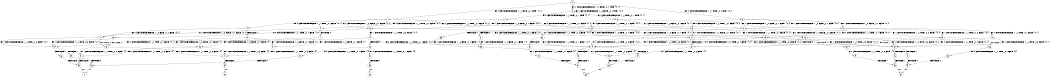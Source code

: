 digraph BCG {
size = "7, 10.5";
center = TRUE;
node [shape = circle];
0 [peripheries = 2];
0 -> 1 [label = "EX !0 !ATOMIC_EXCH_BRANCH (1, +1, TRUE, +0, 1, TRUE) !{0, 1}"];
0 -> 2 [label = "EX !1 !ATOMIC_EXCH_BRANCH (1, +0, FALSE, +0, 1, TRUE) !{0, 1}"];
0 -> 3 [label = "EX !0 !ATOMIC_EXCH_BRANCH (1, +1, TRUE, +0, 1, TRUE) !{0, 1}"];
1 -> 4 [label = "EX !0 !ATOMIC_EXCH_BRANCH (1, +1, TRUE, +0, 1, FALSE) !{0, 1}"];
1 -> 5 [label = "EX !1 !ATOMIC_EXCH_BRANCH (1, +0, FALSE, +0, 1, FALSE) !{0, 1}"];
1 -> 6 [label = "EX !0 !ATOMIC_EXCH_BRANCH (1, +1, TRUE, +0, 1, FALSE) !{0, 1}"];
2 -> 2 [label = "EX !1 !ATOMIC_EXCH_BRANCH (1, +0, FALSE, +0, 1, TRUE) !{0, 1}"];
2 -> 7 [label = "EX !0 !ATOMIC_EXCH_BRANCH (1, +1, TRUE, +0, 1, TRUE) !{0, 1}"];
2 -> 8 [label = "EX !0 !ATOMIC_EXCH_BRANCH (1, +1, TRUE, +0, 1, TRUE) !{0, 1}"];
3 -> 9 [label = "EX !1 !ATOMIC_EXCH_BRANCH (1, +0, FALSE, +0, 1, FALSE) !{0, 1}"];
3 -> 6 [label = "EX !0 !ATOMIC_EXCH_BRANCH (1, +1, TRUE, +0, 1, FALSE) !{0, 1}"];
3 -> 10 [label = "EX !1 !ATOMIC_EXCH_BRANCH (1, +0, FALSE, +0, 1, FALSE) !{0, 1}"];
4 -> 11 [label = "EX !1 !ATOMIC_EXCH_BRANCH (1, +0, FALSE, +0, 1, FALSE) !{0, 1}"];
4 -> 12 [label = "TERMINATE !0"];
5 -> 13 [label = "EX !0 !ATOMIC_EXCH_BRANCH (1, +1, TRUE, +0, 1, FALSE) !{0, 1}"];
5 -> 14 [label = "EX !1 !ATOMIC_EXCH_BRANCH (1, +1, TRUE, +0, 3, FALSE) !{0, 1}"];
5 -> 15 [label = "EX !0 !ATOMIC_EXCH_BRANCH (1, +1, TRUE, +0, 1, FALSE) !{0, 1}"];
6 -> 16 [label = "EX !1 !ATOMIC_EXCH_BRANCH (1, +0, FALSE, +0, 1, FALSE) !{0, 1}"];
6 -> 17 [label = "EX !1 !ATOMIC_EXCH_BRANCH (1, +0, FALSE, +0, 1, FALSE) !{0, 1}"];
6 -> 18 [label = "TERMINATE !0"];
7 -> 19 [label = "EX !0 !ATOMIC_EXCH_BRANCH (1, +1, TRUE, +0, 1, FALSE) !{0, 1}"];
7 -> 5 [label = "EX !1 !ATOMIC_EXCH_BRANCH (1, +0, FALSE, +0, 1, FALSE) !{0, 1}"];
7 -> 20 [label = "EX !0 !ATOMIC_EXCH_BRANCH (1, +1, TRUE, +0, 1, FALSE) !{0, 1}"];
8 -> 9 [label = "EX !1 !ATOMIC_EXCH_BRANCH (1, +0, FALSE, +0, 1, FALSE) !{0, 1}"];
8 -> 20 [label = "EX !0 !ATOMIC_EXCH_BRANCH (1, +1, TRUE, +0, 1, FALSE) !{0, 1}"];
8 -> 10 [label = "EX !1 !ATOMIC_EXCH_BRANCH (1, +0, FALSE, +0, 1, FALSE) !{0, 1}"];
9 -> 21 [label = "EX !0 !ATOMIC_EXCH_BRANCH (1, +1, TRUE, +0, 1, FALSE) !{0, 1}"];
9 -> 22 [label = "EX !1 !ATOMIC_EXCH_BRANCH (1, +1, TRUE, +0, 3, FALSE) !{0, 1}"];
9 -> 15 [label = "EX !0 !ATOMIC_EXCH_BRANCH (1, +1, TRUE, +0, 1, FALSE) !{0, 1}"];
10 -> 22 [label = "EX !1 !ATOMIC_EXCH_BRANCH (1, +1, TRUE, +0, 3, FALSE) !{0, 1}"];
10 -> 15 [label = "EX !0 !ATOMIC_EXCH_BRANCH (1, +1, TRUE, +0, 1, FALSE) !{0, 1}"];
10 -> 23 [label = "EX !1 !ATOMIC_EXCH_BRANCH (1, +1, TRUE, +0, 3, FALSE) !{0, 1}"];
11 -> 24 [label = "EX !1 !ATOMIC_EXCH_BRANCH (1, +1, TRUE, +0, 3, FALSE) !{0, 1}"];
11 -> 25 [label = "TERMINATE !0"];
12 -> 26 [label = "EX !1 !ATOMIC_EXCH_BRANCH (1, +0, FALSE, +0, 1, FALSE) !{1}"];
12 -> 27 [label = "EX !1 !ATOMIC_EXCH_BRANCH (1, +0, FALSE, +0, 1, FALSE) !{1}"];
13 -> 24 [label = "EX !1 !ATOMIC_EXCH_BRANCH (1, +1, TRUE, +0, 3, FALSE) !{0, 1}"];
13 -> 25 [label = "TERMINATE !0"];
14 -> 24 [label = "EX !0 !ATOMIC_EXCH_BRANCH (1, +1, TRUE, +0, 1, FALSE) !{0, 1}"];
14 -> 28 [label = "TERMINATE !1"];
14 -> 29 [label = "EX !0 !ATOMIC_EXCH_BRANCH (1, +1, TRUE, +0, 1, FALSE) !{0, 1}"];
15 -> 30 [label = "EX !1 !ATOMIC_EXCH_BRANCH (1, +1, TRUE, +0, 3, FALSE) !{0, 1}"];
15 -> 29 [label = "EX !1 !ATOMIC_EXCH_BRANCH (1, +1, TRUE, +0, 3, FALSE) !{0, 1}"];
15 -> 31 [label = "TERMINATE !0"];
16 -> 30 [label = "EX !1 !ATOMIC_EXCH_BRANCH (1, +1, TRUE, +0, 3, FALSE) !{0, 1}"];
16 -> 32 [label = "TERMINATE !0"];
17 -> 30 [label = "EX !1 !ATOMIC_EXCH_BRANCH (1, +1, TRUE, +0, 3, FALSE) !{0, 1}"];
17 -> 29 [label = "EX !1 !ATOMIC_EXCH_BRANCH (1, +1, TRUE, +0, 3, FALSE) !{0, 1}"];
17 -> 31 [label = "TERMINATE !0"];
18 -> 33 [label = "EX !1 !ATOMIC_EXCH_BRANCH (1, +0, FALSE, +0, 1, FALSE) !{1}"];
19 -> 11 [label = "EX !1 !ATOMIC_EXCH_BRANCH (1, +0, FALSE, +0, 1, FALSE) !{0, 1}"];
19 -> 34 [label = "TERMINATE !0"];
20 -> 16 [label = "EX !1 !ATOMIC_EXCH_BRANCH (1, +0, FALSE, +0, 1, FALSE) !{0, 1}"];
20 -> 17 [label = "EX !1 !ATOMIC_EXCH_BRANCH (1, +0, FALSE, +0, 1, FALSE) !{0, 1}"];
20 -> 35 [label = "TERMINATE !0"];
21 -> 30 [label = "EX !1 !ATOMIC_EXCH_BRANCH (1, +1, TRUE, +0, 3, FALSE) !{0, 1}"];
21 -> 32 [label = "TERMINATE !0"];
22 -> 30 [label = "EX !0 !ATOMIC_EXCH_BRANCH (1, +1, TRUE, +0, 1, FALSE) !{0, 1}"];
22 -> 36 [label = "TERMINATE !1"];
22 -> 29 [label = "EX !0 !ATOMIC_EXCH_BRANCH (1, +1, TRUE, +0, 1, FALSE) !{0, 1}"];
23 -> 29 [label = "EX !0 !ATOMIC_EXCH_BRANCH (1, +1, TRUE, +0, 1, FALSE) !{0, 1}"];
23 -> 37 [label = "TERMINATE !1"];
24 -> 38 [label = "TERMINATE !0"];
24 -> 39 [label = "TERMINATE !1"];
25 -> 40 [label = "EX !1 !ATOMIC_EXCH_BRANCH (1, +1, TRUE, +0, 3, FALSE) !{1}"];
25 -> 41 [label = "EX !1 !ATOMIC_EXCH_BRANCH (1, +1, TRUE, +0, 3, FALSE) !{1}"];
26 -> 40 [label = "EX !1 !ATOMIC_EXCH_BRANCH (1, +1, TRUE, +0, 3, FALSE) !{1}"];
26 -> 41 [label = "EX !1 !ATOMIC_EXCH_BRANCH (1, +1, TRUE, +0, 3, FALSE) !{1}"];
27 -> 41 [label = "EX !1 !ATOMIC_EXCH_BRANCH (1, +1, TRUE, +0, 3, FALSE) !{1}"];
28 -> 42 [label = "EX !0 !ATOMIC_EXCH_BRANCH (1, +1, TRUE, +0, 1, FALSE) !{0}"];
28 -> 43 [label = "EX !0 !ATOMIC_EXCH_BRANCH (1, +1, TRUE, +0, 1, FALSE) !{0}"];
29 -> 44 [label = "TERMINATE !0"];
29 -> 45 [label = "TERMINATE !1"];
30 -> 46 [label = "TERMINATE !0"];
30 -> 47 [label = "TERMINATE !1"];
31 -> 48 [label = "EX !1 !ATOMIC_EXCH_BRANCH (1, +1, TRUE, +0, 3, FALSE) !{1}"];
32 -> 49 [label = "EX !1 !ATOMIC_EXCH_BRANCH (1, +1, TRUE, +0, 3, FALSE) !{1}"];
33 -> 48 [label = "EX !1 !ATOMIC_EXCH_BRANCH (1, +1, TRUE, +0, 3, FALSE) !{1}"];
34 -> 26 [label = "EX !1 !ATOMIC_EXCH_BRANCH (1, +0, FALSE, +0, 1, FALSE) !{1}"];
34 -> 27 [label = "EX !1 !ATOMIC_EXCH_BRANCH (1, +0, FALSE, +0, 1, FALSE) !{1}"];
35 -> 33 [label = "EX !1 !ATOMIC_EXCH_BRANCH (1, +0, FALSE, +0, 1, FALSE) !{1}"];
36 -> 50 [label = "EX !0 !ATOMIC_EXCH_BRANCH (1, +1, TRUE, +0, 1, FALSE) !{0}"];
37 -> 51 [label = "EX !0 !ATOMIC_EXCH_BRANCH (1, +1, TRUE, +0, 1, FALSE) !{0}"];
38 -> 52 [label = "TERMINATE !1"];
39 -> 53 [label = "TERMINATE !0"];
40 -> 52 [label = "TERMINATE !1"];
41 -> 54 [label = "TERMINATE !1"];
42 -> 53 [label = "TERMINATE !0"];
43 -> 55 [label = "TERMINATE !0"];
44 -> 56 [label = "TERMINATE !1"];
45 -> 57 [label = "TERMINATE !0"];
46 -> 58 [label = "TERMINATE !1"];
47 -> 59 [label = "TERMINATE !0"];
48 -> 56 [label = "TERMINATE !1"];
49 -> 58 [label = "TERMINATE !1"];
50 -> 59 [label = "TERMINATE !0"];
51 -> 57 [label = "TERMINATE !0"];
52 -> 60 [label = "exit"];
53 -> 60 [label = "exit"];
54 -> 61 [label = "exit"];
55 -> 62 [label = "exit"];
56 -> 63 [label = "exit"];
57 -> 63 [label = "exit"];
58 -> 64 [label = "exit"];
59 -> 64 [label = "exit"];
}
